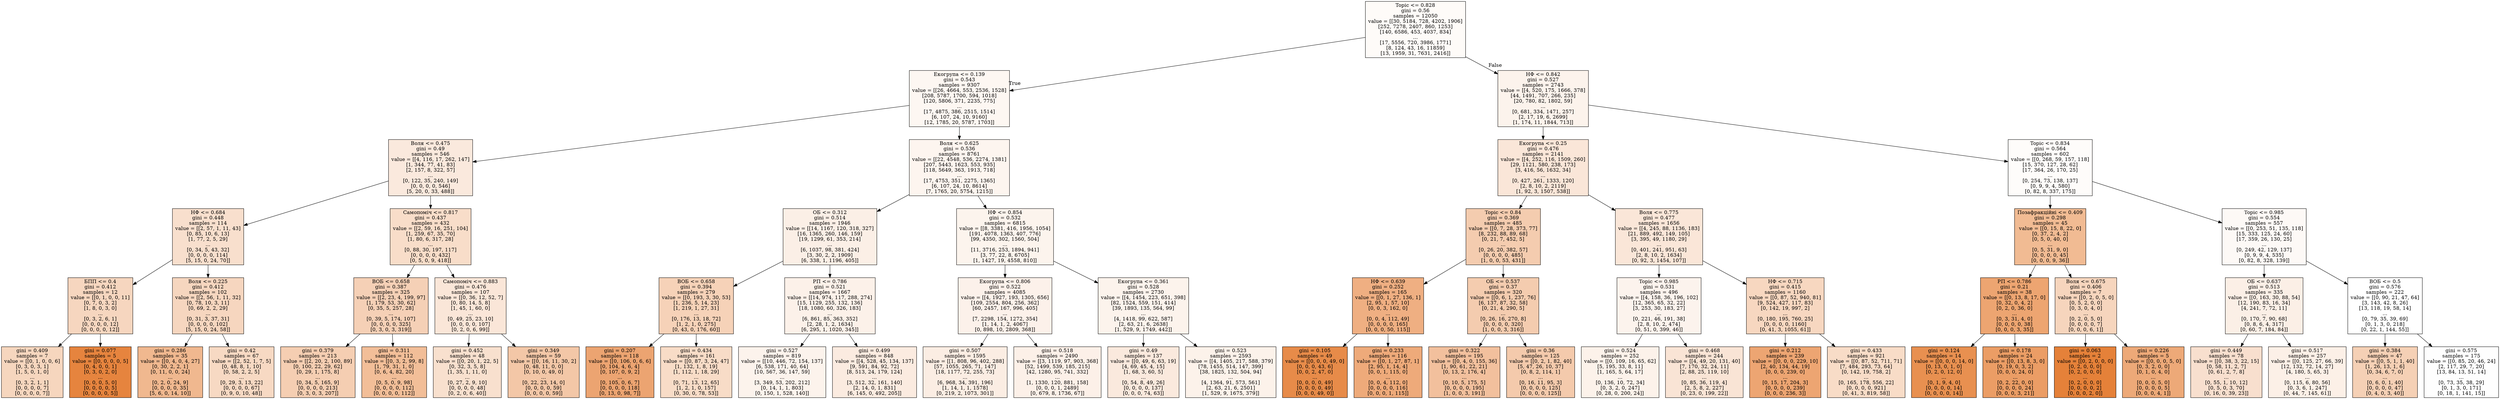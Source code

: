 digraph Tree {
node [shape=box, style="filled", color="black"] ;
0 [label="Topic <= 0.828\ngini = 0.56\nsamples = 12050\nvalue = [[30, 5184, 728, 4202, 1906]\n[252, 7278, 2407, 860, 1253]\n[140, 6586, 453, 4037, 834]\n...\n[17, 5556, 720, 3986, 1771]\n[8, 124, 43, 16, 11859]\n[13, 1959, 31, 7631, 2416]]", fillcolor="#e5813908"] ;
1 [label="Екогрупа <= 0.139\ngini = 0.543\nsamples = 9307\nvalue = [[26, 4664, 553, 2536, 1528]\n[208, 5787, 1700, 594, 1018]\n[120, 5806, 371, 2235, 775]\n...\n[17, 4875, 386, 2515, 1514]\n[6, 107, 24, 10, 9160]\n[12, 1785, 20, 5787, 1703]]", fillcolor="#e5813910"] ;
0 -> 1 [labeldistance=2.5, labelangle=45, headlabel="True"] ;
2 [label="Воля <= 0.475\ngini = 0.49\nsamples = 546\nvalue = [[4, 116, 17, 262, 147]\n[1, 344, 77, 41, 83]\n[2, 157, 8, 322, 57]\n...\n[0, 122, 35, 240, 149]\n[0, 0, 0, 0, 546]\n[5, 20, 0, 33, 488]]", fillcolor="#e581392b"] ;
1 -> 2 ;
3 [label="НФ <= 0.684\ngini = 0.448\nsamples = 114\nvalue = [[2, 57, 1, 11, 43]\n[0, 85, 10, 6, 13]\n[1, 77, 2, 5, 29]\n...\n[0, 34, 5, 43, 32]\n[0, 0, 0, 0, 114]\n[5, 15, 0, 24, 70]]", fillcolor="#e5813940"] ;
2 -> 3 ;
4 [label="БПП <= 0.4\ngini = 0.412\nsamples = 12\nvalue = [[0, 1, 0, 0, 11]\n[0, 7, 0, 3, 2]\n[1, 8, 0, 3, 0]\n...\n[0, 3, 2, 6, 1]\n[0, 0, 0, 0, 12]\n[0, 0, 0, 0, 12]]", fillcolor="#e5813952"] ;
3 -> 4 ;
5 [label="gini = 0.409\nsamples = 7\nvalue = [[0, 1, 0, 0, 6]\n[0, 3, 0, 3, 1]\n[1, 5, 0, 1, 0]\n...\n[0, 3, 2, 1, 1]\n[0, 0, 0, 0, 7]\n[0, 0, 0, 0, 7]]", fillcolor="#e5813953"] ;
4 -> 5 ;
6 [label="gini = 0.077\nsamples = 5\nvalue = [[0, 0, 0, 0, 5]\n[0, 4, 0, 0, 1]\n[0, 3, 0, 2, 0]\n...\n[0, 0, 0, 5, 0]\n[0, 0, 0, 0, 5]\n[0, 0, 0, 0, 5]]", fillcolor="#e58139f8"] ;
4 -> 6 ;
7 [label="Воля <= 0.225\ngini = 0.412\nsamples = 102\nvalue = [[2, 56, 1, 11, 32]\n[0, 78, 10, 3, 11]\n[0, 69, 2, 2, 29]\n...\n[0, 31, 3, 37, 31]\n[0, 0, 0, 0, 102]\n[5, 15, 0, 24, 58]]", fillcolor="#e5813952"] ;
3 -> 7 ;
8 [label="gini = 0.286\nsamples = 35\nvalue = [[0, 4, 0, 4, 27]\n[0, 30, 2, 2, 1]\n[0, 11, 0, 0, 24]\n...\n[0, 2, 0, 24, 9]\n[0, 0, 0, 0, 35]\n[5, 6, 0, 14, 10]]", fillcolor="#e5813990"] ;
7 -> 8 ;
9 [label="gini = 0.42\nsamples = 67\nvalue = [[2, 52, 1, 7, 5]\n[0, 48, 8, 1, 10]\n[0, 58, 2, 2, 5]\n...\n[0, 29, 3, 13, 22]\n[0, 0, 0, 0, 67]\n[0, 9, 0, 10, 48]]", fillcolor="#e581394d"] ;
7 -> 9 ;
10 [label="Самопоміч <= 0.817\ngini = 0.437\nsamples = 432\nvalue = [[2, 59, 16, 251, 104]\n[1, 259, 67, 35, 70]\n[1, 80, 6, 317, 28]\n...\n[0, 88, 30, 197, 117]\n[0, 0, 0, 0, 432]\n[0, 5, 0, 9, 418]]", fillcolor="#e5813945"] ;
2 -> 10 ;
11 [label="ВОБ <= 0.658\ngini = 0.387\nsamples = 325\nvalue = [[2, 23, 4, 199, 97]\n[1, 179, 53, 30, 62]\n[0, 35, 5, 257, 28]\n...\n[0, 39, 5, 174, 107]\n[0, 0, 0, 0, 325]\n[0, 3, 0, 3, 319]]", fillcolor="#e581395e"] ;
10 -> 11 ;
12 [label="gini = 0.379\nsamples = 213\nvalue = [[2, 20, 2, 100, 89]\n[0, 100, 22, 29, 62]\n[0, 29, 1, 175, 8]\n...\n[0, 34, 5, 165, 9]\n[0, 0, 0, 0, 213]\n[0, 3, 0, 3, 207]]", fillcolor="#e5813962"] ;
11 -> 12 ;
13 [label="gini = 0.311\nsamples = 112\nvalue = [[0, 3, 2, 99, 8]\n[1, 79, 31, 1, 0]\n[0, 6, 4, 82, 20]\n...\n[0, 5, 0, 9, 98]\n[0, 0, 0, 0, 112]\n[0, 0, 0, 0, 112]]", fillcolor="#e5813984"] ;
11 -> 13 ;
14 [label="Самопоміч <= 0.883\ngini = 0.476\nsamples = 107\nvalue = [[0, 36, 12, 52, 7]\n[0, 80, 14, 5, 8]\n[1, 45, 1, 60, 0]\n...\n[0, 49, 25, 23, 10]\n[0, 0, 0, 0, 107]\n[0, 2, 0, 6, 99]]", fillcolor="#e5813932"] ;
10 -> 14 ;
15 [label="gini = 0.452\nsamples = 48\nvalue = [[0, 20, 1, 22, 5]\n[0, 32, 3, 5, 8]\n[1, 35, 1, 11, 0]\n...\n[0, 27, 2, 9, 10]\n[0, 0, 0, 0, 48]\n[0, 2, 0, 6, 40]]", fillcolor="#e581393e"] ;
14 -> 15 ;
16 [label="gini = 0.349\nsamples = 59\nvalue = [[0, 16, 11, 30, 2]\n[0, 48, 11, 0, 0]\n[0, 10, 0, 49, 0]\n...\n[0, 22, 23, 14, 0]\n[0, 0, 0, 0, 59]\n[0, 0, 0, 0, 59]]", fillcolor="#e5813971"] ;
14 -> 16 ;
17 [label="Воля <= 0.625\ngini = 0.536\nsamples = 8761\nvalue = [[22, 4548, 536, 2274, 1381]\n[207, 5443, 1623, 553, 935]\n[118, 5649, 363, 1913, 718]\n...\n[17, 4753, 351, 2275, 1365]\n[6, 107, 24, 10, 8614]\n[7, 1765, 20, 5754, 1215]]", fillcolor="#e5813914"] ;
1 -> 17 ;
18 [label="ОБ <= 0.312\ngini = 0.514\nsamples = 1946\nvalue = [[14, 1167, 120, 318, 327]\n[16, 1365, 260, 146, 159]\n[19, 1299, 61, 353, 214]\n...\n[6, 1037, 98, 381, 424]\n[3, 30, 2, 2, 1909]\n[6, 338, 1, 1196, 405]]", fillcolor="#e581391f"] ;
17 -> 18 ;
19 [label="ВОБ <= 0.658\ngini = 0.394\nsamples = 279\nvalue = [[0, 193, 3, 30, 53]\n[1, 236, 5, 14, 23]\n[1, 219, 1, 27, 31]\n...\n[0, 176, 13, 18, 72]\n[1, 2, 1, 0, 275]\n[0, 43, 0, 176, 60]]", fillcolor="#e581395b"] ;
18 -> 19 ;
20 [label="gini = 0.207\nsamples = 118\nvalue = [[0, 106, 0, 6, 6]\n[0, 104, 4, 6, 4]\n[0, 107, 0, 9, 2]\n...\n[0, 105, 0, 6, 7]\n[0, 0, 0, 0, 118]\n[0, 13, 0, 98, 7]]", fillcolor="#e58139b7"] ;
19 -> 20 ;
21 [label="gini = 0.434\nsamples = 161\nvalue = [[0, 87, 3, 24, 47]\n[1, 132, 1, 8, 19]\n[1, 112, 1, 18, 29]\n...\n[0, 71, 13, 12, 65]\n[1, 2, 1, 0, 157]\n[0, 30, 0, 78, 53]]", fillcolor="#e5813947"] ;
19 -> 21 ;
22 [label="РП <= 0.786\ngini = 0.521\nsamples = 1667\nvalue = [[14, 974, 117, 288, 274]\n[15, 1129, 255, 132, 136]\n[18, 1080, 60, 326, 183]\n...\n[6, 861, 85, 363, 352]\n[2, 28, 1, 2, 1634]\n[6, 295, 1, 1020, 345]]", fillcolor="#e581391c"] ;
18 -> 22 ;
23 [label="gini = 0.527\nsamples = 819\nvalue = [[10, 446, 72, 154, 137]\n[6, 538, 171, 40, 64]\n[10, 567, 36, 147, 59]\n...\n[3, 349, 53, 202, 212]\n[0, 14, 1, 1, 803]\n[0, 150, 1, 528, 140]]", fillcolor="#e5813918"] ;
22 -> 23 ;
24 [label="gini = 0.499\nsamples = 848\nvalue = [[4, 528, 45, 134, 137]\n[9, 591, 84, 92, 72]\n[8, 513, 24, 179, 124]\n...\n[3, 512, 32, 161, 140]\n[2, 14, 0, 1, 831]\n[6, 145, 0, 492, 205]]", fillcolor="#e5813927"] ;
22 -> 24 ;
25 [label="НФ <= 0.854\ngini = 0.532\nsamples = 6815\nvalue = [[8, 3381, 416, 1956, 1054]\n[191, 4078, 1363, 407, 776]\n[99, 4350, 302, 1560, 504]\n...\n[11, 3716, 253, 1894, 941]\n[3, 77, 22, 8, 6705]\n[1, 1427, 19, 4558, 810]]", fillcolor="#e5813916"] ;
17 -> 25 ;
26 [label="Екогрупа <= 0.806\ngini = 0.522\nsamples = 4085\nvalue = [[4, 1927, 193, 1305, 656]\n[109, 2554, 804, 256, 362]\n[60, 2457, 167, 996, 405]\n...\n[7, 2298, 154, 1272, 354]\n[1, 14, 1, 2, 4067]\n[0, 898, 10, 2809, 368]]", fillcolor="#e581391b"] ;
25 -> 26 ;
27 [label="gini = 0.507\nsamples = 1595\nvalue = [[1, 808, 96, 402, 288]\n[57, 1055, 265, 71, 147]\n[18, 1177, 72, 255, 73]\n...\n[6, 968, 34, 391, 196]\n[1, 14, 1, 1, 1578]\n[0, 219, 2, 1073, 301]]", fillcolor="#e5813923"] ;
26 -> 27 ;
28 [label="gini = 0.518\nsamples = 2490\nvalue = [[3, 1119, 97, 903, 368]\n[52, 1499, 539, 185, 215]\n[42, 1280, 95, 741, 332]\n...\n[1, 1330, 120, 881, 158]\n[0, 0, 0, 1, 2489]\n[0, 679, 8, 1736, 67]]", fillcolor="#e581391d"] ;
26 -> 28 ;
29 [label="Екогрупа <= 0.361\ngini = 0.528\nsamples = 2730\nvalue = [[4, 1454, 223, 651, 398]\n[82, 1524, 559, 151, 414]\n[39, 1893, 135, 564, 99]\n...\n[4, 1418, 99, 622, 587]\n[2, 63, 21, 6, 2638]\n[1, 529, 9, 1749, 442]]", fillcolor="#e5813918"] ;
25 -> 29 ;
30 [label="gini = 0.49\nsamples = 137\nvalue = [[0, 49, 6, 63, 19]\n[4, 69, 45, 4, 15]\n[1, 68, 3, 60, 5]\n...\n[0, 54, 8, 49, 26]\n[0, 0, 0, 0, 137]\n[0, 0, 0, 74, 63]]", fillcolor="#e581392b"] ;
29 -> 30 ;
31 [label="gini = 0.523\nsamples = 2593\nvalue = [[4, 1405, 217, 588, 379]\n[78, 1455, 514, 147, 399]\n[38, 1825, 132, 504, 94]\n...\n[4, 1364, 91, 573, 561]\n[2, 63, 21, 6, 2501]\n[1, 529, 9, 1675, 379]]", fillcolor="#e581391a"] ;
29 -> 31 ;
32 [label="НФ <= 0.842\ngini = 0.527\nsamples = 2743\nvalue = [[4, 520, 175, 1666, 378]\n[44, 1491, 707, 266, 235]\n[20, 780, 82, 1802, 59]\n...\n[0, 681, 334, 1471, 257]\n[2, 17, 19, 6, 2699]\n[1, 174, 11, 1844, 713]]", fillcolor="#e5813918"] ;
0 -> 32 [labeldistance=2.5, labelangle=-45, headlabel="False"] ;
33 [label="Екогрупа <= 0.25\ngini = 0.476\nsamples = 2141\nvalue = [[4, 252, 116, 1509, 260]\n[29, 1121, 580, 238, 173]\n[3, 416, 56, 1632, 34]\n...\n[0, 427, 261, 1333, 120]\n[2, 8, 10, 2, 2119]\n[1, 92, 3, 1507, 538]]", fillcolor="#e5813932"] ;
32 -> 33 ;
34 [label="Topic <= 0.84\ngini = 0.369\nsamples = 485\nvalue = [[0, 7, 28, 373, 77]\n[8, 232, 88, 89, 68]\n[0, 21, 7, 452, 5]\n...\n[0, 26, 20, 382, 57]\n[0, 0, 0, 0, 485]\n[1, 0, 0, 53, 431]]", fillcolor="#e5813967"] ;
33 -> 34 ;
35 [label="НФ <= 0.639\ngini = 0.252\nsamples = 165\nvalue = [[0, 1, 27, 136, 1]\n[2, 95, 1, 57, 10]\n[0, 0, 3, 162, 0]\n...\n[0, 0, 4, 112, 49]\n[0, 0, 0, 0, 165]\n[0, 0, 0, 50, 115]]", fillcolor="#e58139a1"] ;
34 -> 35 ;
36 [label="gini = 0.105\nsamples = 49\nvalue = [[0, 0, 0, 49, 0]\n[0, 0, 0, 43, 6]\n[0, 0, 2, 47, 0]\n...\n[0, 0, 0, 0, 49]\n[0, 0, 0, 0, 49]\n[0, 0, 0, 49, 0]]", fillcolor="#e58139ea"] ;
35 -> 36 ;
37 [label="gini = 0.233\nsamples = 116\nvalue = [[0, 1, 27, 87, 1]\n[2, 95, 1, 14, 4]\n[0, 0, 1, 115, 0]\n...\n[0, 0, 4, 112, 0]\n[0, 0, 0, 0, 116]\n[0, 0, 0, 1, 115]]", fillcolor="#e58139ab"] ;
35 -> 37 ;
38 [label="ОБ <= 0.537\ngini = 0.37\nsamples = 320\nvalue = [[0, 6, 1, 237, 76]\n[6, 137, 87, 32, 58]\n[0, 21, 4, 290, 5]\n...\n[0, 26, 16, 270, 8]\n[0, 0, 0, 0, 320]\n[1, 0, 0, 3, 316]]", fillcolor="#e5813966"] ;
34 -> 38 ;
39 [label="gini = 0.322\nsamples = 195\nvalue = [[0, 4, 0, 155, 36]\n[1, 90, 61, 22, 21]\n[0, 13, 2, 176, 4]\n...\n[0, 10, 5, 175, 5]\n[0, 0, 0, 0, 195]\n[1, 0, 0, 3, 191]]", fillcolor="#e581397e"] ;
38 -> 39 ;
40 [label="gini = 0.36\nsamples = 125\nvalue = [[0, 2, 1, 82, 40]\n[5, 47, 26, 10, 37]\n[0, 8, 2, 114, 1]\n...\n[0, 16, 11, 95, 3]\n[0, 0, 0, 0, 125]\n[0, 0, 0, 0, 125]]", fillcolor="#e581396b"] ;
38 -> 40 ;
41 [label="Воля <= 0.775\ngini = 0.477\nsamples = 1656\nvalue = [[4, 245, 88, 1136, 183]\n[21, 889, 492, 149, 105]\n[3, 395, 49, 1180, 29]\n...\n[0, 401, 241, 951, 63]\n[2, 8, 10, 2, 1634]\n[0, 92, 3, 1454, 107]]", fillcolor="#e5813931"] ;
33 -> 41 ;
42 [label="Topic <= 0.985\ngini = 0.531\nsamples = 496\nvalue = [[4, 158, 36, 196, 102]\n[12, 365, 65, 32, 22]\n[3, 253, 30, 183, 27]\n...\n[0, 221, 46, 191, 38]\n[2, 8, 10, 2, 474]\n[0, 51, 0, 399, 46]]", fillcolor="#e5813917"] ;
41 -> 42 ;
43 [label="gini = 0.524\nsamples = 252\nvalue = [[0, 109, 16, 65, 62]\n[5, 195, 33, 8, 11]\n[1, 165, 5, 64, 17]\n...\n[0, 136, 10, 72, 34]\n[0, 3, 2, 0, 247]\n[0, 28, 0, 200, 24]]", fillcolor="#e581391a"] ;
42 -> 43 ;
44 [label="gini = 0.468\nsamples = 244\nvalue = [[4, 49, 20, 131, 40]\n[7, 170, 32, 24, 11]\n[2, 88, 25, 119, 10]\n...\n[0, 85, 36, 119, 4]\n[2, 5, 8, 2, 227]\n[0, 23, 0, 199, 22]]", fillcolor="#e5813936"] ;
42 -> 44 ;
45 [label="НФ <= 0.715\ngini = 0.415\nsamples = 1160\nvalue = [[0, 87, 52, 940, 81]\n[9, 524, 427, 117, 83]\n[0, 142, 19, 997, 2]\n...\n[0, 180, 195, 760, 25]\n[0, 0, 0, 0, 1160]\n[0, 41, 3, 1055, 61]]", fillcolor="#e5813950"] ;
41 -> 45 ;
46 [label="gini = 0.212\nsamples = 239\nvalue = [[0, 0, 0, 229, 10]\n[2, 40, 134, 44, 19]\n[0, 0, 0, 239, 0]\n...\n[0, 15, 17, 204, 3]\n[0, 0, 0, 0, 239]\n[0, 0, 0, 236, 3]]", fillcolor="#e58139b5"] ;
45 -> 46 ;
47 [label="gini = 0.433\nsamples = 921\nvalue = [[0, 87, 52, 711, 71]\n[7, 484, 293, 73, 64]\n[0, 142, 19, 758, 2]\n...\n[0, 165, 178, 556, 22]\n[0, 0, 0, 0, 921]\n[0, 41, 3, 819, 58]]", fillcolor="#e5813947"] ;
45 -> 47 ;
48 [label="Topic <= 0.834\ngini = 0.564\nsamples = 602\nvalue = [[0, 268, 59, 157, 118]\n[15, 370, 127, 28, 62]\n[17, 364, 26, 170, 25]\n...\n[0, 254, 73, 138, 137]\n[0, 9, 9, 4, 580]\n[0, 82, 8, 337, 175]]", fillcolor="#e5813906"] ;
32 -> 48 ;
49 [label="Позафракційні <= 0.409\ngini = 0.298\nsamples = 45\nvalue = [[0, 15, 8, 22, 0]\n[0, 37, 2, 4, 2]\n[0, 5, 0, 40, 0]\n...\n[0, 5, 31, 9, 0]\n[0, 0, 0, 0, 45]\n[0, 0, 0, 9, 36]]", fillcolor="#e581398a"] ;
48 -> 49 ;
50 [label="РП <= 0.786\ngini = 0.21\nsamples = 38\nvalue = [[0, 13, 8, 17, 0]\n[0, 32, 0, 4, 2]\n[0, 2, 0, 36, 0]\n...\n[0, 3, 31, 4, 0]\n[0, 0, 0, 0, 38]\n[0, 0, 0, 3, 35]]", fillcolor="#e58139b6"] ;
49 -> 50 ;
51 [label="gini = 0.124\nsamples = 14\nvalue = [[0, 0, 0, 14, 0]\n[0, 13, 0, 1, 0]\n[0, 2, 0, 12, 0]\n...\n[0, 1, 9, 4, 0]\n[0, 0, 0, 0, 14]\n[0, 0, 0, 0, 14]]", fillcolor="#e58139e1"] ;
50 -> 51 ;
52 [label="gini = 0.178\nsamples = 24\nvalue = [[0, 13, 8, 3, 0]\n[0, 19, 0, 3, 2]\n[0, 0, 0, 24, 0]\n...\n[0, 2, 22, 0, 0]\n[0, 0, 0, 0, 24]\n[0, 0, 0, 3, 21]]", fillcolor="#e58139c6"] ;
50 -> 52 ;
53 [label="Воля <= 0.675\ngini = 0.406\nsamples = 7\nvalue = [[0, 2, 0, 5, 0]\n[0, 5, 2, 0, 0]\n[0, 3, 0, 4, 0]\n...\n[0, 2, 0, 5, 0]\n[0, 0, 0, 0, 7]\n[0, 0, 0, 6, 1]]", fillcolor="#e5813954"] ;
49 -> 53 ;
54 [label="gini = 0.063\nsamples = 2\nvalue = [[0, 2, 0, 0, 0]\n[0, 2, 0, 0, 0]\n[0, 2, 0, 0, 0]\n...\n[0, 2, 0, 0, 0]\n[0, 0, 0, 0, 2]\n[0, 0, 0, 2, 0]]", fillcolor="#e58139ff"] ;
53 -> 54 ;
55 [label="gini = 0.226\nsamples = 5\nvalue = [[0, 0, 0, 5, 0]\n[0, 3, 2, 0, 0]\n[0, 1, 0, 4, 0]\n...\n[0, 0, 0, 5, 0]\n[0, 0, 0, 0, 5]\n[0, 0, 0, 4, 1]]", fillcolor="#e58139ae"] ;
53 -> 55 ;
56 [label="Topic <= 0.985\ngini = 0.554\nsamples = 557\nvalue = [[0, 253, 51, 135, 118]\n[15, 333, 125, 24, 60]\n[17, 359, 26, 130, 25]\n...\n[0, 249, 42, 129, 137]\n[0, 9, 9, 4, 535]\n[0, 82, 8, 328, 139]]", fillcolor="#e581390b"] ;
48 -> 56 ;
57 [label="ОБ <= 0.637\ngini = 0.513\nsamples = 335\nvalue = [[0, 163, 30, 88, 54]\n[12, 190, 83, 16, 34]\n[4, 241, 7, 72, 11]\n...\n[0, 170, 7, 90, 68]\n[0, 8, 6, 4, 317]\n[0, 60, 7, 184, 84]]", fillcolor="#e5813920"] ;
56 -> 57 ;
58 [label="gini = 0.449\nsamples = 78\nvalue = [[0, 38, 3, 22, 15]\n[0, 58, 11, 2, 7]\n[0, 61, 2, 7, 8]\n...\n[0, 55, 1, 10, 12]\n[0, 5, 0, 3, 70]\n[0, 16, 0, 39, 23]]", fillcolor="#e581393f"] ;
57 -> 58 ;
59 [label="gini = 0.517\nsamples = 257\nvalue = [[0, 125, 27, 66, 39]\n[12, 132, 72, 14, 27]\n[4, 180, 5, 65, 3]\n...\n[0, 115, 6, 80, 56]\n[0, 3, 6, 1, 247]\n[0, 44, 7, 145, 61]]", fillcolor="#e581391e"] ;
57 -> 59 ;
60 [label="ВОБ <= 0.5\ngini = 0.576\nsamples = 222\nvalue = [[0, 90, 21, 47, 64]\n[3, 143, 42, 8, 26]\n[13, 118, 19, 58, 14]\n...\n[0, 79, 35, 39, 69]\n[0, 1, 3, 0, 218]\n[0, 22, 1, 144, 55]]", fillcolor="#e5813900"] ;
56 -> 60 ;
61 [label="gini = 0.384\nsamples = 47\nvalue = [[0, 5, 1, 1, 40]\n[1, 26, 13, 1, 6]\n[0, 34, 6, 7, 0]\n...\n[0, 6, 0, 1, 40]\n[0, 0, 0, 0, 47]\n[0, 4, 0, 3, 40]]", fillcolor="#e581395f"] ;
60 -> 61 ;
62 [label="gini = 0.575\nsamples = 175\nvalue = [[0, 85, 20, 46, 24]\n[2, 117, 29, 7, 20]\n[13, 84, 13, 51, 14]\n...\n[0, 73, 35, 38, 29]\n[0, 1, 3, 0, 171]\n[0, 18, 1, 141, 15]]", fillcolor="#e5813901"] ;
60 -> 62 ;
}